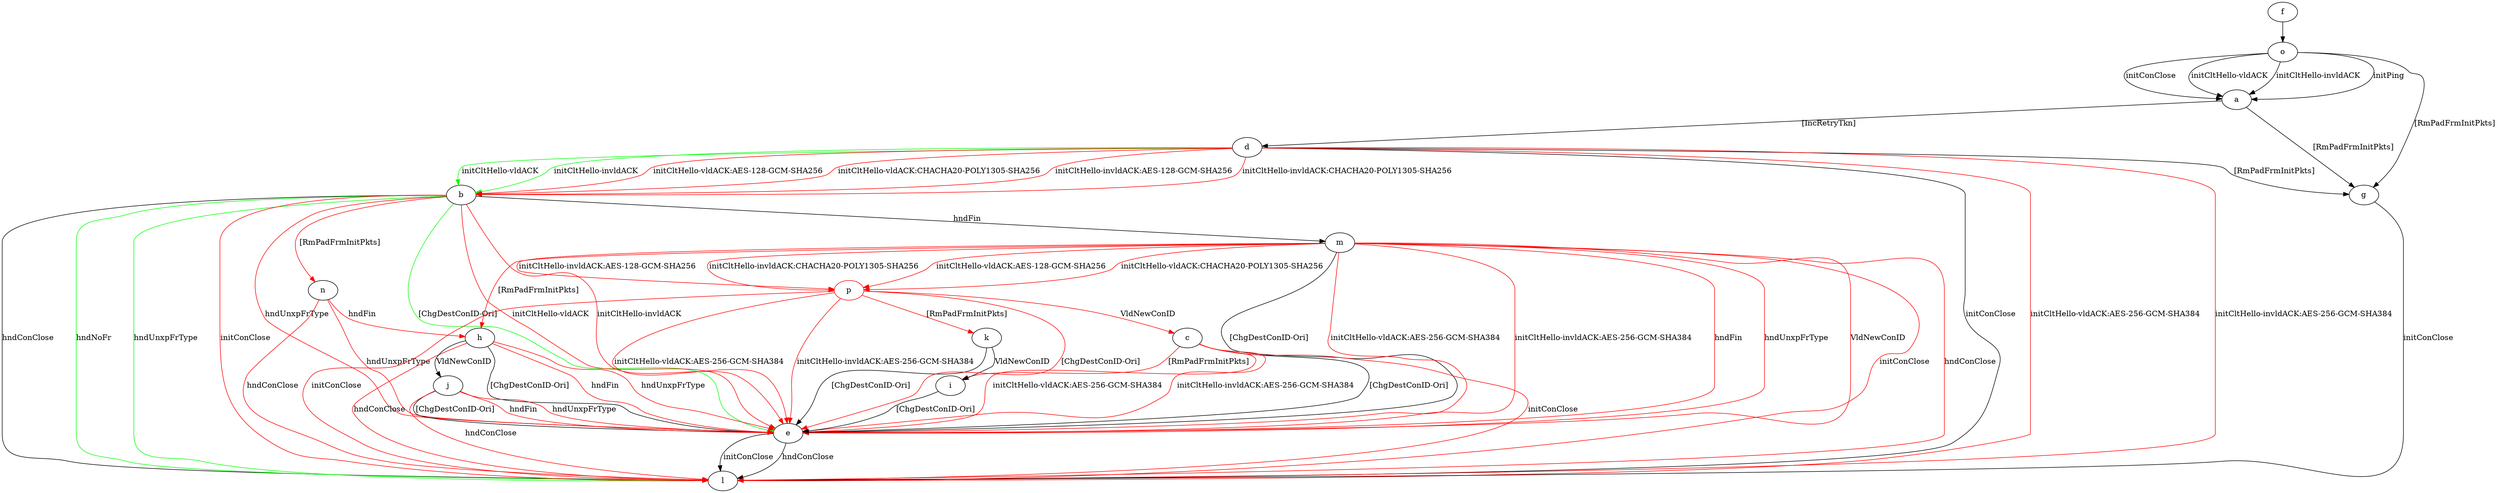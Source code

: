 digraph "" {
	a -> d	[key=0,
		label="[IncRetryTkn] "];
	a -> g	[key=0,
		label="[RmPadFrmInitPkts] "];
	b -> e	[key=0,
		color=green,
		label="[ChgDestConID-Ori] "];
	b -> e	[key=1,
		color=red,
		label="initCltHello-vldACK "];
	b -> e	[key=2,
		color=red,
		label="initCltHello-invldACK "];
	b -> e	[key=3,
		color=red,
		label="hndUnxpFrType "];
	b -> l	[key=0,
		label="hndConClose "];
	b -> l	[key=1,
		color=green,
		label="hndNoFr "];
	b -> l	[key=2,
		color=green,
		label="hndUnxpFrType "];
	b -> l	[key=3,
		color=red,
		label="initConClose "];
	b -> m	[key=0,
		label="hndFin "];
	b -> n	[key=0,
		color=red,
		label="[RmPadFrmInitPkts] "];
	c -> e	[key=0,
		label="[ChgDestConID-Ori] "];
	c -> e	[key=1,
		color=red,
		label="initCltHello-vldACK:AES-256-GCM-SHA384 "];
	c -> e	[key=2,
		color=red,
		label="initCltHello-invldACK:AES-256-GCM-SHA384 "];
	c -> i	[key=0,
		color=red,
		label="[RmPadFrmInitPkts] "];
	c -> l	[key=0,
		color=red,
		label="initConClose "];
	d -> b	[key=0,
		color=green,
		label="initCltHello-vldACK "];
	d -> b	[key=1,
		color=green,
		label="initCltHello-invldACK "];
	d -> b	[key=2,
		color=red,
		label="initCltHello-vldACK:AES-128-GCM-SHA256 "];
	d -> b	[key=3,
		color=red,
		label="initCltHello-vldACK:CHACHA20-POLY1305-SHA256 "];
	d -> b	[key=4,
		color=red,
		label="initCltHello-invldACK:AES-128-GCM-SHA256 "];
	d -> b	[key=5,
		color=red,
		label="initCltHello-invldACK:CHACHA20-POLY1305-SHA256 "];
	d -> g	[key=0,
		label="[RmPadFrmInitPkts] "];
	d -> l	[key=0,
		label="initConClose "];
	d -> l	[key=1,
		color=red,
		label="initCltHello-vldACK:AES-256-GCM-SHA384 "];
	d -> l	[key=2,
		color=red,
		label="initCltHello-invldACK:AES-256-GCM-SHA384 "];
	e -> l	[key=0,
		label="initConClose "];
	e -> l	[key=1,
		label="hndConClose "];
	f -> o	[key=0];
	g -> l	[key=0,
		label="initConClose "];
	h -> e	[key=0,
		label="[ChgDestConID-Ori] "];
	h -> e	[key=1,
		color=red,
		label="hndFin "];
	h -> e	[key=2,
		color=red,
		label="hndUnxpFrType "];
	h -> j	[key=0,
		label="VldNewConID "];
	h -> l	[key=0,
		color=red,
		label="hndConClose "];
	i -> e	[key=0,
		label="[ChgDestConID-Ori] "];
	j -> e	[key=0,
		label="[ChgDestConID-Ori] "];
	j -> e	[key=1,
		color=red,
		label="hndFin "];
	j -> e	[key=2,
		color=red,
		label="hndUnxpFrType "];
	j -> l	[key=0,
		color=red,
		label="hndConClose "];
	k -> e	[key=0,
		label="[ChgDestConID-Ori] "];
	k -> i	[key=0,
		label="VldNewConID "];
	m -> e	[key=0,
		label="[ChgDestConID-Ori] "];
	m -> e	[key=1,
		color=red,
		label="initCltHello-vldACK:AES-256-GCM-SHA384 "];
	m -> e	[key=2,
		color=red,
		label="initCltHello-invldACK:AES-256-GCM-SHA384 "];
	m -> e	[key=3,
		color=red,
		label="hndFin "];
	m -> e	[key=4,
		color=red,
		label="hndUnxpFrType "];
	m -> e	[key=5,
		color=red,
		label="VldNewConID "];
	m -> h	[key=0,
		color=red,
		label="[RmPadFrmInitPkts] "];
	m -> l	[key=0,
		color=red,
		label="initConClose "];
	m -> l	[key=1,
		color=red,
		label="hndConClose "];
	p	[color=red];
	m -> p	[key=0,
		color=red,
		label="initCltHello-vldACK:AES-128-GCM-SHA256 "];
	m -> p	[key=1,
		color=red,
		label="initCltHello-vldACK:CHACHA20-POLY1305-SHA256 "];
	m -> p	[key=2,
		color=red,
		label="initCltHello-invldACK:AES-128-GCM-SHA256 "];
	m -> p	[key=3,
		color=red,
		label="initCltHello-invldACK:CHACHA20-POLY1305-SHA256 "];
	n -> e	[key=0,
		color=red,
		label="hndUnxpFrType "];
	n -> h	[key=0,
		color=red,
		label="hndFin "];
	n -> l	[key=0,
		color=red,
		label="hndConClose "];
	o -> a	[key=0,
		label="initPing "];
	o -> a	[key=1,
		label="initConClose "];
	o -> a	[key=2,
		label="initCltHello-vldACK "];
	o -> a	[key=3,
		label="initCltHello-invldACK "];
	o -> g	[key=0,
		label="[RmPadFrmInitPkts] "];
	p -> c	[key=0,
		color=red,
		label="VldNewConID "];
	p -> e	[key=0,
		color=red,
		label="initCltHello-vldACK:AES-256-GCM-SHA384 "];
	p -> e	[key=1,
		color=red,
		label="initCltHello-invldACK:AES-256-GCM-SHA384 "];
	p -> e	[key=2,
		color=red,
		label="[ChgDestConID-Ori] "];
	p -> k	[key=0,
		color=red,
		label="[RmPadFrmInitPkts] "];
	p -> l	[key=0,
		color=red,
		label="initConClose "];
}
